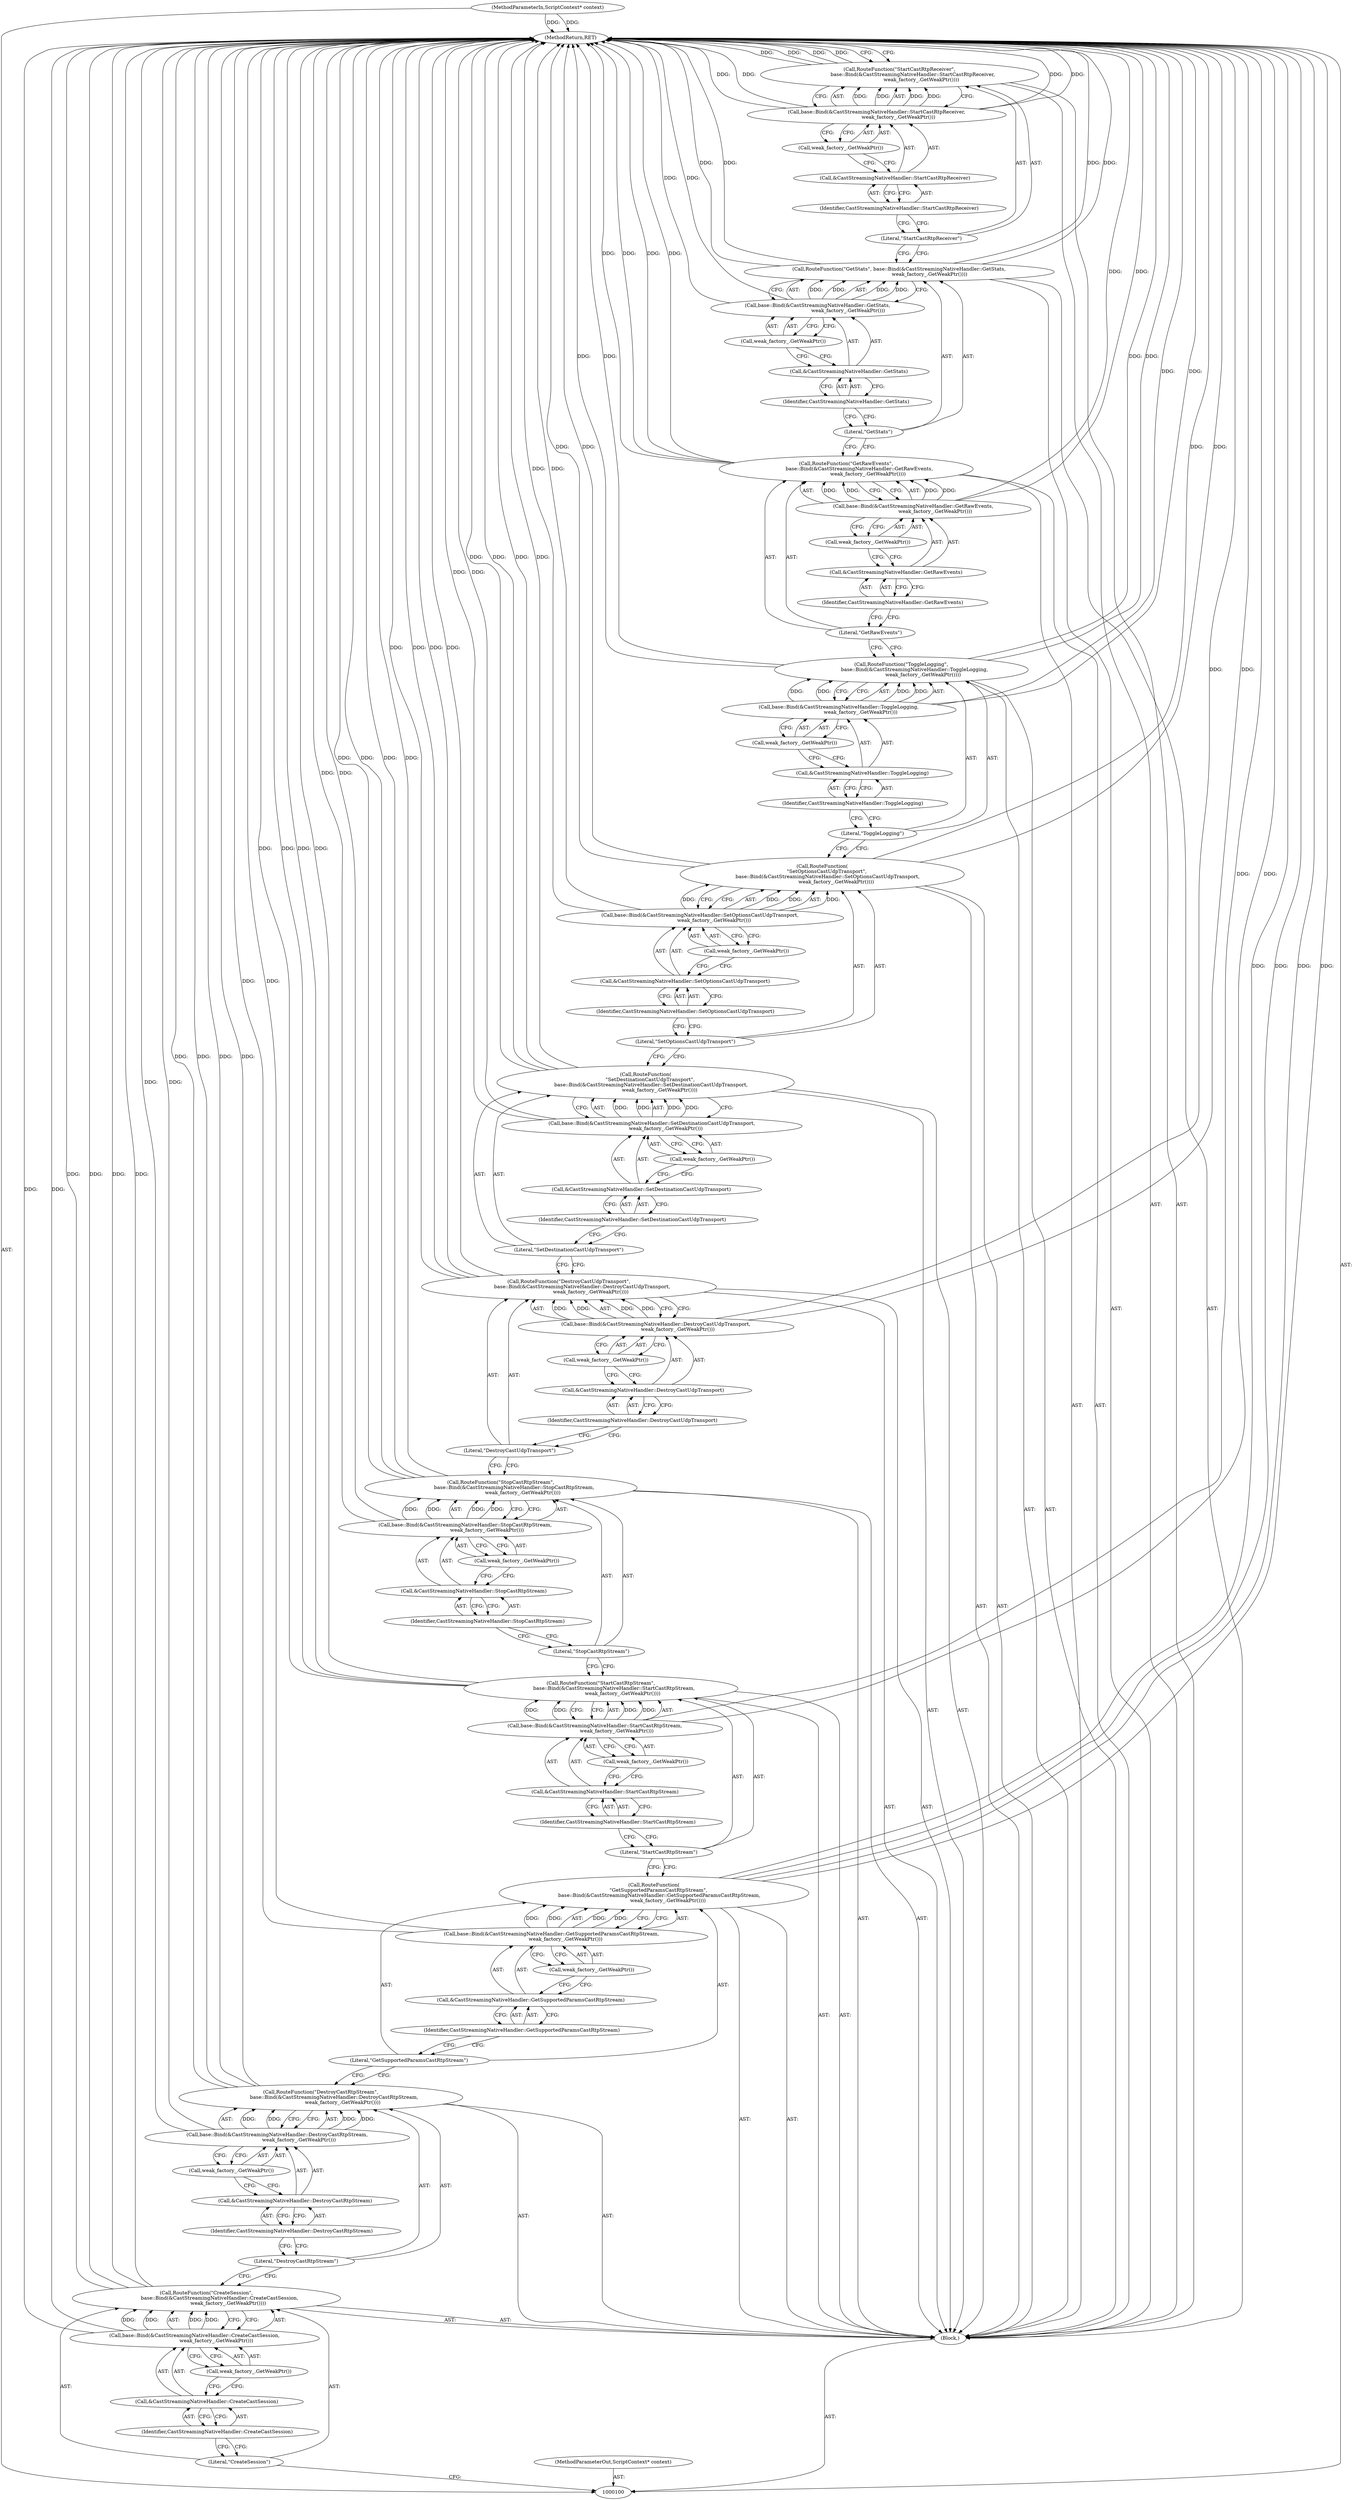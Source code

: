 digraph "1_Chrome_14ff9d0cded8ae8032ef027d1f33c6666a695019_0" {
"1000175" [label="(MethodReturn,RET)"];
"1000101" [label="(MethodParameterIn,ScriptContext* context)"];
"1000199" [label="(MethodParameterOut,ScriptContext* context)"];
"1000114" [label="(Call,weak_factory_.GetWeakPtr())"];
"1000115" [label="(Call,RouteFunction(\n      \"GetSupportedParamsCastRtpStream\",\n       base::Bind(&CastStreamingNativeHandler::GetSupportedParamsCastRtpStream,\n                  weak_factory_.GetWeakPtr())))"];
"1000116" [label="(Literal,\"GetSupportedParamsCastRtpStream\")"];
"1000118" [label="(Call,&CastStreamingNativeHandler::GetSupportedParamsCastRtpStream)"];
"1000119" [label="(Identifier,CastStreamingNativeHandler::GetSupportedParamsCastRtpStream)"];
"1000117" [label="(Call,base::Bind(&CastStreamingNativeHandler::GetSupportedParamsCastRtpStream,\n                  weak_factory_.GetWeakPtr()))"];
"1000120" [label="(Call,weak_factory_.GetWeakPtr())"];
"1000122" [label="(Literal,\"StartCastRtpStream\")"];
"1000121" [label="(Call,RouteFunction(\"StartCastRtpStream\",\n                 base::Bind(&CastStreamingNativeHandler::StartCastRtpStream,\n                            weak_factory_.GetWeakPtr())))"];
"1000123" [label="(Call,base::Bind(&CastStreamingNativeHandler::StartCastRtpStream,\n                            weak_factory_.GetWeakPtr()))"];
"1000124" [label="(Call,&CastStreamingNativeHandler::StartCastRtpStream)"];
"1000125" [label="(Identifier,CastStreamingNativeHandler::StartCastRtpStream)"];
"1000126" [label="(Call,weak_factory_.GetWeakPtr())"];
"1000128" [label="(Literal,\"StopCastRtpStream\")"];
"1000127" [label="(Call,RouteFunction(\"StopCastRtpStream\",\n                 base::Bind(&CastStreamingNativeHandler::StopCastRtpStream,\n                            weak_factory_.GetWeakPtr())))"];
"1000129" [label="(Call,base::Bind(&CastStreamingNativeHandler::StopCastRtpStream,\n                            weak_factory_.GetWeakPtr()))"];
"1000130" [label="(Call,&CastStreamingNativeHandler::StopCastRtpStream)"];
"1000131" [label="(Identifier,CastStreamingNativeHandler::StopCastRtpStream)"];
"1000132" [label="(Call,weak_factory_.GetWeakPtr())"];
"1000134" [label="(Literal,\"DestroyCastUdpTransport\")"];
"1000133" [label="(Call,RouteFunction(\"DestroyCastUdpTransport\",\n                 base::Bind(&CastStreamingNativeHandler::DestroyCastUdpTransport,\n                            weak_factory_.GetWeakPtr())))"];
"1000135" [label="(Call,base::Bind(&CastStreamingNativeHandler::DestroyCastUdpTransport,\n                            weak_factory_.GetWeakPtr()))"];
"1000136" [label="(Call,&CastStreamingNativeHandler::DestroyCastUdpTransport)"];
"1000137" [label="(Identifier,CastStreamingNativeHandler::DestroyCastUdpTransport)"];
"1000138" [label="(Call,weak_factory_.GetWeakPtr())"];
"1000139" [label="(Call,RouteFunction(\n      \"SetDestinationCastUdpTransport\",\n       base::Bind(&CastStreamingNativeHandler::SetDestinationCastUdpTransport,\n                  weak_factory_.GetWeakPtr())))"];
"1000140" [label="(Literal,\"SetDestinationCastUdpTransport\")"];
"1000142" [label="(Call,&CastStreamingNativeHandler::SetDestinationCastUdpTransport)"];
"1000143" [label="(Identifier,CastStreamingNativeHandler::SetDestinationCastUdpTransport)"];
"1000141" [label="(Call,base::Bind(&CastStreamingNativeHandler::SetDestinationCastUdpTransport,\n                  weak_factory_.GetWeakPtr()))"];
"1000144" [label="(Call,weak_factory_.GetWeakPtr())"];
"1000145" [label="(Call,RouteFunction(\n      \"SetOptionsCastUdpTransport\",\n       base::Bind(&CastStreamingNativeHandler::SetOptionsCastUdpTransport,\n                  weak_factory_.GetWeakPtr())))"];
"1000146" [label="(Literal,\"SetOptionsCastUdpTransport\")"];
"1000148" [label="(Call,&CastStreamingNativeHandler::SetOptionsCastUdpTransport)"];
"1000149" [label="(Identifier,CastStreamingNativeHandler::SetOptionsCastUdpTransport)"];
"1000147" [label="(Call,base::Bind(&CastStreamingNativeHandler::SetOptionsCastUdpTransport,\n                  weak_factory_.GetWeakPtr()))"];
"1000150" [label="(Call,weak_factory_.GetWeakPtr())"];
"1000152" [label="(Literal,\"ToggleLogging\")"];
"1000151" [label="(Call,RouteFunction(\"ToggleLogging\",\n                 base::Bind(&CastStreamingNativeHandler::ToggleLogging,\n                            weak_factory_.GetWeakPtr())))"];
"1000153" [label="(Call,base::Bind(&CastStreamingNativeHandler::ToggleLogging,\n                            weak_factory_.GetWeakPtr()))"];
"1000154" [label="(Call,&CastStreamingNativeHandler::ToggleLogging)"];
"1000155" [label="(Identifier,CastStreamingNativeHandler::ToggleLogging)"];
"1000156" [label="(Call,weak_factory_.GetWeakPtr())"];
"1000158" [label="(Literal,\"GetRawEvents\")"];
"1000157" [label="(Call,RouteFunction(\"GetRawEvents\",\n                 base::Bind(&CastStreamingNativeHandler::GetRawEvents,\n                            weak_factory_.GetWeakPtr())))"];
"1000159" [label="(Call,base::Bind(&CastStreamingNativeHandler::GetRawEvents,\n                            weak_factory_.GetWeakPtr()))"];
"1000160" [label="(Call,&CastStreamingNativeHandler::GetRawEvents)"];
"1000161" [label="(Identifier,CastStreamingNativeHandler::GetRawEvents)"];
"1000162" [label="(Call,weak_factory_.GetWeakPtr())"];
"1000164" [label="(Literal,\"GetStats\")"];
"1000163" [label="(Call,RouteFunction(\"GetStats\", base::Bind(&CastStreamingNativeHandler::GetStats,\n                                       weak_factory_.GetWeakPtr())))"];
"1000165" [label="(Call,base::Bind(&CastStreamingNativeHandler::GetStats,\n                                       weak_factory_.GetWeakPtr()))"];
"1000166" [label="(Call,&CastStreamingNativeHandler::GetStats)"];
"1000167" [label="(Identifier,CastStreamingNativeHandler::GetStats)"];
"1000168" [label="(Call,weak_factory_.GetWeakPtr())"];
"1000102" [label="(Block,)"];
"1000170" [label="(Literal,\"StartCastRtpReceiver\")"];
"1000169" [label="(Call,RouteFunction(\"StartCastRtpReceiver\",\n                 base::Bind(&CastStreamingNativeHandler::StartCastRtpReceiver,\n                            weak_factory_.GetWeakPtr())))"];
"1000171" [label="(Call,base::Bind(&CastStreamingNativeHandler::StartCastRtpReceiver,\n                            weak_factory_.GetWeakPtr()))"];
"1000172" [label="(Call,&CastStreamingNativeHandler::StartCastRtpReceiver)"];
"1000173" [label="(Identifier,CastStreamingNativeHandler::StartCastRtpReceiver)"];
"1000174" [label="(Call,weak_factory_.GetWeakPtr())"];
"1000104" [label="(Literal,\"CreateSession\")"];
"1000103" [label="(Call,RouteFunction(\"CreateSession\",\n                 base::Bind(&CastStreamingNativeHandler::CreateCastSession,\n                            weak_factory_.GetWeakPtr())))"];
"1000105" [label="(Call,base::Bind(&CastStreamingNativeHandler::CreateCastSession,\n                            weak_factory_.GetWeakPtr()))"];
"1000106" [label="(Call,&CastStreamingNativeHandler::CreateCastSession)"];
"1000107" [label="(Identifier,CastStreamingNativeHandler::CreateCastSession)"];
"1000108" [label="(Call,weak_factory_.GetWeakPtr())"];
"1000110" [label="(Literal,\"DestroyCastRtpStream\")"];
"1000109" [label="(Call,RouteFunction(\"DestroyCastRtpStream\",\n                 base::Bind(&CastStreamingNativeHandler::DestroyCastRtpStream,\n                            weak_factory_.GetWeakPtr())))"];
"1000111" [label="(Call,base::Bind(&CastStreamingNativeHandler::DestroyCastRtpStream,\n                            weak_factory_.GetWeakPtr()))"];
"1000112" [label="(Call,&CastStreamingNativeHandler::DestroyCastRtpStream)"];
"1000113" [label="(Identifier,CastStreamingNativeHandler::DestroyCastRtpStream)"];
"1000175" -> "1000100"  [label="AST: "];
"1000175" -> "1000169"  [label="CFG: "];
"1000129" -> "1000175"  [label="DDG: "];
"1000151" -> "1000175"  [label="DDG: "];
"1000151" -> "1000175"  [label="DDG: "];
"1000169" -> "1000175"  [label="DDG: "];
"1000169" -> "1000175"  [label="DDG: "];
"1000157" -> "1000175"  [label="DDG: "];
"1000157" -> "1000175"  [label="DDG: "];
"1000103" -> "1000175"  [label="DDG: "];
"1000103" -> "1000175"  [label="DDG: "];
"1000159" -> "1000175"  [label="DDG: "];
"1000165" -> "1000175"  [label="DDG: "];
"1000147" -> "1000175"  [label="DDG: "];
"1000117" -> "1000175"  [label="DDG: "];
"1000153" -> "1000175"  [label="DDG: "];
"1000163" -> "1000175"  [label="DDG: "];
"1000163" -> "1000175"  [label="DDG: "];
"1000115" -> "1000175"  [label="DDG: "];
"1000115" -> "1000175"  [label="DDG: "];
"1000171" -> "1000175"  [label="DDG: "];
"1000171" -> "1000175"  [label="DDG: "];
"1000141" -> "1000175"  [label="DDG: "];
"1000121" -> "1000175"  [label="DDG: "];
"1000121" -> "1000175"  [label="DDG: "];
"1000139" -> "1000175"  [label="DDG: "];
"1000139" -> "1000175"  [label="DDG: "];
"1000127" -> "1000175"  [label="DDG: "];
"1000127" -> "1000175"  [label="DDG: "];
"1000133" -> "1000175"  [label="DDG: "];
"1000133" -> "1000175"  [label="DDG: "];
"1000111" -> "1000175"  [label="DDG: "];
"1000101" -> "1000175"  [label="DDG: "];
"1000135" -> "1000175"  [label="DDG: "];
"1000145" -> "1000175"  [label="DDG: "];
"1000145" -> "1000175"  [label="DDG: "];
"1000109" -> "1000175"  [label="DDG: "];
"1000109" -> "1000175"  [label="DDG: "];
"1000105" -> "1000175"  [label="DDG: "];
"1000123" -> "1000175"  [label="DDG: "];
"1000101" -> "1000100"  [label="AST: "];
"1000101" -> "1000175"  [label="DDG: "];
"1000199" -> "1000100"  [label="AST: "];
"1000114" -> "1000111"  [label="AST: "];
"1000114" -> "1000112"  [label="CFG: "];
"1000111" -> "1000114"  [label="CFG: "];
"1000115" -> "1000102"  [label="AST: "];
"1000115" -> "1000117"  [label="CFG: "];
"1000116" -> "1000115"  [label="AST: "];
"1000117" -> "1000115"  [label="AST: "];
"1000122" -> "1000115"  [label="CFG: "];
"1000115" -> "1000175"  [label="DDG: "];
"1000115" -> "1000175"  [label="DDG: "];
"1000117" -> "1000115"  [label="DDG: "];
"1000117" -> "1000115"  [label="DDG: "];
"1000116" -> "1000115"  [label="AST: "];
"1000116" -> "1000109"  [label="CFG: "];
"1000119" -> "1000116"  [label="CFG: "];
"1000118" -> "1000117"  [label="AST: "];
"1000118" -> "1000119"  [label="CFG: "];
"1000119" -> "1000118"  [label="AST: "];
"1000120" -> "1000118"  [label="CFG: "];
"1000119" -> "1000118"  [label="AST: "];
"1000119" -> "1000116"  [label="CFG: "];
"1000118" -> "1000119"  [label="CFG: "];
"1000117" -> "1000115"  [label="AST: "];
"1000117" -> "1000120"  [label="CFG: "];
"1000118" -> "1000117"  [label="AST: "];
"1000120" -> "1000117"  [label="AST: "];
"1000115" -> "1000117"  [label="CFG: "];
"1000117" -> "1000175"  [label="DDG: "];
"1000117" -> "1000115"  [label="DDG: "];
"1000117" -> "1000115"  [label="DDG: "];
"1000120" -> "1000117"  [label="AST: "];
"1000120" -> "1000118"  [label="CFG: "];
"1000117" -> "1000120"  [label="CFG: "];
"1000122" -> "1000121"  [label="AST: "];
"1000122" -> "1000115"  [label="CFG: "];
"1000125" -> "1000122"  [label="CFG: "];
"1000121" -> "1000102"  [label="AST: "];
"1000121" -> "1000123"  [label="CFG: "];
"1000122" -> "1000121"  [label="AST: "];
"1000123" -> "1000121"  [label="AST: "];
"1000128" -> "1000121"  [label="CFG: "];
"1000121" -> "1000175"  [label="DDG: "];
"1000121" -> "1000175"  [label="DDG: "];
"1000123" -> "1000121"  [label="DDG: "];
"1000123" -> "1000121"  [label="DDG: "];
"1000123" -> "1000121"  [label="AST: "];
"1000123" -> "1000126"  [label="CFG: "];
"1000124" -> "1000123"  [label="AST: "];
"1000126" -> "1000123"  [label="AST: "];
"1000121" -> "1000123"  [label="CFG: "];
"1000123" -> "1000175"  [label="DDG: "];
"1000123" -> "1000121"  [label="DDG: "];
"1000123" -> "1000121"  [label="DDG: "];
"1000124" -> "1000123"  [label="AST: "];
"1000124" -> "1000125"  [label="CFG: "];
"1000125" -> "1000124"  [label="AST: "];
"1000126" -> "1000124"  [label="CFG: "];
"1000125" -> "1000124"  [label="AST: "];
"1000125" -> "1000122"  [label="CFG: "];
"1000124" -> "1000125"  [label="CFG: "];
"1000126" -> "1000123"  [label="AST: "];
"1000126" -> "1000124"  [label="CFG: "];
"1000123" -> "1000126"  [label="CFG: "];
"1000128" -> "1000127"  [label="AST: "];
"1000128" -> "1000121"  [label="CFG: "];
"1000131" -> "1000128"  [label="CFG: "];
"1000127" -> "1000102"  [label="AST: "];
"1000127" -> "1000129"  [label="CFG: "];
"1000128" -> "1000127"  [label="AST: "];
"1000129" -> "1000127"  [label="AST: "];
"1000134" -> "1000127"  [label="CFG: "];
"1000127" -> "1000175"  [label="DDG: "];
"1000127" -> "1000175"  [label="DDG: "];
"1000129" -> "1000127"  [label="DDG: "];
"1000129" -> "1000127"  [label="DDG: "];
"1000129" -> "1000127"  [label="AST: "];
"1000129" -> "1000132"  [label="CFG: "];
"1000130" -> "1000129"  [label="AST: "];
"1000132" -> "1000129"  [label="AST: "];
"1000127" -> "1000129"  [label="CFG: "];
"1000129" -> "1000175"  [label="DDG: "];
"1000129" -> "1000127"  [label="DDG: "];
"1000129" -> "1000127"  [label="DDG: "];
"1000130" -> "1000129"  [label="AST: "];
"1000130" -> "1000131"  [label="CFG: "];
"1000131" -> "1000130"  [label="AST: "];
"1000132" -> "1000130"  [label="CFG: "];
"1000131" -> "1000130"  [label="AST: "];
"1000131" -> "1000128"  [label="CFG: "];
"1000130" -> "1000131"  [label="CFG: "];
"1000132" -> "1000129"  [label="AST: "];
"1000132" -> "1000130"  [label="CFG: "];
"1000129" -> "1000132"  [label="CFG: "];
"1000134" -> "1000133"  [label="AST: "];
"1000134" -> "1000127"  [label="CFG: "];
"1000137" -> "1000134"  [label="CFG: "];
"1000133" -> "1000102"  [label="AST: "];
"1000133" -> "1000135"  [label="CFG: "];
"1000134" -> "1000133"  [label="AST: "];
"1000135" -> "1000133"  [label="AST: "];
"1000140" -> "1000133"  [label="CFG: "];
"1000133" -> "1000175"  [label="DDG: "];
"1000133" -> "1000175"  [label="DDG: "];
"1000135" -> "1000133"  [label="DDG: "];
"1000135" -> "1000133"  [label="DDG: "];
"1000135" -> "1000133"  [label="AST: "];
"1000135" -> "1000138"  [label="CFG: "];
"1000136" -> "1000135"  [label="AST: "];
"1000138" -> "1000135"  [label="AST: "];
"1000133" -> "1000135"  [label="CFG: "];
"1000135" -> "1000175"  [label="DDG: "];
"1000135" -> "1000133"  [label="DDG: "];
"1000135" -> "1000133"  [label="DDG: "];
"1000136" -> "1000135"  [label="AST: "];
"1000136" -> "1000137"  [label="CFG: "];
"1000137" -> "1000136"  [label="AST: "];
"1000138" -> "1000136"  [label="CFG: "];
"1000137" -> "1000136"  [label="AST: "];
"1000137" -> "1000134"  [label="CFG: "];
"1000136" -> "1000137"  [label="CFG: "];
"1000138" -> "1000135"  [label="AST: "];
"1000138" -> "1000136"  [label="CFG: "];
"1000135" -> "1000138"  [label="CFG: "];
"1000139" -> "1000102"  [label="AST: "];
"1000139" -> "1000141"  [label="CFG: "];
"1000140" -> "1000139"  [label="AST: "];
"1000141" -> "1000139"  [label="AST: "];
"1000146" -> "1000139"  [label="CFG: "];
"1000139" -> "1000175"  [label="DDG: "];
"1000139" -> "1000175"  [label="DDG: "];
"1000141" -> "1000139"  [label="DDG: "];
"1000141" -> "1000139"  [label="DDG: "];
"1000140" -> "1000139"  [label="AST: "];
"1000140" -> "1000133"  [label="CFG: "];
"1000143" -> "1000140"  [label="CFG: "];
"1000142" -> "1000141"  [label="AST: "];
"1000142" -> "1000143"  [label="CFG: "];
"1000143" -> "1000142"  [label="AST: "];
"1000144" -> "1000142"  [label="CFG: "];
"1000143" -> "1000142"  [label="AST: "];
"1000143" -> "1000140"  [label="CFG: "];
"1000142" -> "1000143"  [label="CFG: "];
"1000141" -> "1000139"  [label="AST: "];
"1000141" -> "1000144"  [label="CFG: "];
"1000142" -> "1000141"  [label="AST: "];
"1000144" -> "1000141"  [label="AST: "];
"1000139" -> "1000141"  [label="CFG: "];
"1000141" -> "1000175"  [label="DDG: "];
"1000141" -> "1000139"  [label="DDG: "];
"1000141" -> "1000139"  [label="DDG: "];
"1000144" -> "1000141"  [label="AST: "];
"1000144" -> "1000142"  [label="CFG: "];
"1000141" -> "1000144"  [label="CFG: "];
"1000145" -> "1000102"  [label="AST: "];
"1000145" -> "1000147"  [label="CFG: "];
"1000146" -> "1000145"  [label="AST: "];
"1000147" -> "1000145"  [label="AST: "];
"1000152" -> "1000145"  [label="CFG: "];
"1000145" -> "1000175"  [label="DDG: "];
"1000145" -> "1000175"  [label="DDG: "];
"1000147" -> "1000145"  [label="DDG: "];
"1000147" -> "1000145"  [label="DDG: "];
"1000146" -> "1000145"  [label="AST: "];
"1000146" -> "1000139"  [label="CFG: "];
"1000149" -> "1000146"  [label="CFG: "];
"1000148" -> "1000147"  [label="AST: "];
"1000148" -> "1000149"  [label="CFG: "];
"1000149" -> "1000148"  [label="AST: "];
"1000150" -> "1000148"  [label="CFG: "];
"1000149" -> "1000148"  [label="AST: "];
"1000149" -> "1000146"  [label="CFG: "];
"1000148" -> "1000149"  [label="CFG: "];
"1000147" -> "1000145"  [label="AST: "];
"1000147" -> "1000150"  [label="CFG: "];
"1000148" -> "1000147"  [label="AST: "];
"1000150" -> "1000147"  [label="AST: "];
"1000145" -> "1000147"  [label="CFG: "];
"1000147" -> "1000175"  [label="DDG: "];
"1000147" -> "1000145"  [label="DDG: "];
"1000147" -> "1000145"  [label="DDG: "];
"1000150" -> "1000147"  [label="AST: "];
"1000150" -> "1000148"  [label="CFG: "];
"1000147" -> "1000150"  [label="CFG: "];
"1000152" -> "1000151"  [label="AST: "];
"1000152" -> "1000145"  [label="CFG: "];
"1000155" -> "1000152"  [label="CFG: "];
"1000151" -> "1000102"  [label="AST: "];
"1000151" -> "1000153"  [label="CFG: "];
"1000152" -> "1000151"  [label="AST: "];
"1000153" -> "1000151"  [label="AST: "];
"1000158" -> "1000151"  [label="CFG: "];
"1000151" -> "1000175"  [label="DDG: "];
"1000151" -> "1000175"  [label="DDG: "];
"1000153" -> "1000151"  [label="DDG: "];
"1000153" -> "1000151"  [label="DDG: "];
"1000153" -> "1000151"  [label="AST: "];
"1000153" -> "1000156"  [label="CFG: "];
"1000154" -> "1000153"  [label="AST: "];
"1000156" -> "1000153"  [label="AST: "];
"1000151" -> "1000153"  [label="CFG: "];
"1000153" -> "1000175"  [label="DDG: "];
"1000153" -> "1000151"  [label="DDG: "];
"1000153" -> "1000151"  [label="DDG: "];
"1000154" -> "1000153"  [label="AST: "];
"1000154" -> "1000155"  [label="CFG: "];
"1000155" -> "1000154"  [label="AST: "];
"1000156" -> "1000154"  [label="CFG: "];
"1000155" -> "1000154"  [label="AST: "];
"1000155" -> "1000152"  [label="CFG: "];
"1000154" -> "1000155"  [label="CFG: "];
"1000156" -> "1000153"  [label="AST: "];
"1000156" -> "1000154"  [label="CFG: "];
"1000153" -> "1000156"  [label="CFG: "];
"1000158" -> "1000157"  [label="AST: "];
"1000158" -> "1000151"  [label="CFG: "];
"1000161" -> "1000158"  [label="CFG: "];
"1000157" -> "1000102"  [label="AST: "];
"1000157" -> "1000159"  [label="CFG: "];
"1000158" -> "1000157"  [label="AST: "];
"1000159" -> "1000157"  [label="AST: "];
"1000164" -> "1000157"  [label="CFG: "];
"1000157" -> "1000175"  [label="DDG: "];
"1000157" -> "1000175"  [label="DDG: "];
"1000159" -> "1000157"  [label="DDG: "];
"1000159" -> "1000157"  [label="DDG: "];
"1000159" -> "1000157"  [label="AST: "];
"1000159" -> "1000162"  [label="CFG: "];
"1000160" -> "1000159"  [label="AST: "];
"1000162" -> "1000159"  [label="AST: "];
"1000157" -> "1000159"  [label="CFG: "];
"1000159" -> "1000175"  [label="DDG: "];
"1000159" -> "1000157"  [label="DDG: "];
"1000159" -> "1000157"  [label="DDG: "];
"1000160" -> "1000159"  [label="AST: "];
"1000160" -> "1000161"  [label="CFG: "];
"1000161" -> "1000160"  [label="AST: "];
"1000162" -> "1000160"  [label="CFG: "];
"1000161" -> "1000160"  [label="AST: "];
"1000161" -> "1000158"  [label="CFG: "];
"1000160" -> "1000161"  [label="CFG: "];
"1000162" -> "1000159"  [label="AST: "];
"1000162" -> "1000160"  [label="CFG: "];
"1000159" -> "1000162"  [label="CFG: "];
"1000164" -> "1000163"  [label="AST: "];
"1000164" -> "1000157"  [label="CFG: "];
"1000167" -> "1000164"  [label="CFG: "];
"1000163" -> "1000102"  [label="AST: "];
"1000163" -> "1000165"  [label="CFG: "];
"1000164" -> "1000163"  [label="AST: "];
"1000165" -> "1000163"  [label="AST: "];
"1000170" -> "1000163"  [label="CFG: "];
"1000163" -> "1000175"  [label="DDG: "];
"1000163" -> "1000175"  [label="DDG: "];
"1000165" -> "1000163"  [label="DDG: "];
"1000165" -> "1000163"  [label="DDG: "];
"1000165" -> "1000163"  [label="AST: "];
"1000165" -> "1000168"  [label="CFG: "];
"1000166" -> "1000165"  [label="AST: "];
"1000168" -> "1000165"  [label="AST: "];
"1000163" -> "1000165"  [label="CFG: "];
"1000165" -> "1000175"  [label="DDG: "];
"1000165" -> "1000163"  [label="DDG: "];
"1000165" -> "1000163"  [label="DDG: "];
"1000166" -> "1000165"  [label="AST: "];
"1000166" -> "1000167"  [label="CFG: "];
"1000167" -> "1000166"  [label="AST: "];
"1000168" -> "1000166"  [label="CFG: "];
"1000167" -> "1000166"  [label="AST: "];
"1000167" -> "1000164"  [label="CFG: "];
"1000166" -> "1000167"  [label="CFG: "];
"1000168" -> "1000165"  [label="AST: "];
"1000168" -> "1000166"  [label="CFG: "];
"1000165" -> "1000168"  [label="CFG: "];
"1000102" -> "1000100"  [label="AST: "];
"1000103" -> "1000102"  [label="AST: "];
"1000109" -> "1000102"  [label="AST: "];
"1000115" -> "1000102"  [label="AST: "];
"1000121" -> "1000102"  [label="AST: "];
"1000127" -> "1000102"  [label="AST: "];
"1000133" -> "1000102"  [label="AST: "];
"1000139" -> "1000102"  [label="AST: "];
"1000145" -> "1000102"  [label="AST: "];
"1000151" -> "1000102"  [label="AST: "];
"1000157" -> "1000102"  [label="AST: "];
"1000163" -> "1000102"  [label="AST: "];
"1000169" -> "1000102"  [label="AST: "];
"1000170" -> "1000169"  [label="AST: "];
"1000170" -> "1000163"  [label="CFG: "];
"1000173" -> "1000170"  [label="CFG: "];
"1000169" -> "1000102"  [label="AST: "];
"1000169" -> "1000171"  [label="CFG: "];
"1000170" -> "1000169"  [label="AST: "];
"1000171" -> "1000169"  [label="AST: "];
"1000175" -> "1000169"  [label="CFG: "];
"1000169" -> "1000175"  [label="DDG: "];
"1000169" -> "1000175"  [label="DDG: "];
"1000171" -> "1000169"  [label="DDG: "];
"1000171" -> "1000169"  [label="DDG: "];
"1000171" -> "1000169"  [label="AST: "];
"1000171" -> "1000174"  [label="CFG: "];
"1000172" -> "1000171"  [label="AST: "];
"1000174" -> "1000171"  [label="AST: "];
"1000169" -> "1000171"  [label="CFG: "];
"1000171" -> "1000175"  [label="DDG: "];
"1000171" -> "1000175"  [label="DDG: "];
"1000171" -> "1000169"  [label="DDG: "];
"1000171" -> "1000169"  [label="DDG: "];
"1000172" -> "1000171"  [label="AST: "];
"1000172" -> "1000173"  [label="CFG: "];
"1000173" -> "1000172"  [label="AST: "];
"1000174" -> "1000172"  [label="CFG: "];
"1000173" -> "1000172"  [label="AST: "];
"1000173" -> "1000170"  [label="CFG: "];
"1000172" -> "1000173"  [label="CFG: "];
"1000174" -> "1000171"  [label="AST: "];
"1000174" -> "1000172"  [label="CFG: "];
"1000171" -> "1000174"  [label="CFG: "];
"1000104" -> "1000103"  [label="AST: "];
"1000104" -> "1000100"  [label="CFG: "];
"1000107" -> "1000104"  [label="CFG: "];
"1000103" -> "1000102"  [label="AST: "];
"1000103" -> "1000105"  [label="CFG: "];
"1000104" -> "1000103"  [label="AST: "];
"1000105" -> "1000103"  [label="AST: "];
"1000110" -> "1000103"  [label="CFG: "];
"1000103" -> "1000175"  [label="DDG: "];
"1000103" -> "1000175"  [label="DDG: "];
"1000105" -> "1000103"  [label="DDG: "];
"1000105" -> "1000103"  [label="DDG: "];
"1000105" -> "1000103"  [label="AST: "];
"1000105" -> "1000108"  [label="CFG: "];
"1000106" -> "1000105"  [label="AST: "];
"1000108" -> "1000105"  [label="AST: "];
"1000103" -> "1000105"  [label="CFG: "];
"1000105" -> "1000175"  [label="DDG: "];
"1000105" -> "1000103"  [label="DDG: "];
"1000105" -> "1000103"  [label="DDG: "];
"1000106" -> "1000105"  [label="AST: "];
"1000106" -> "1000107"  [label="CFG: "];
"1000107" -> "1000106"  [label="AST: "];
"1000108" -> "1000106"  [label="CFG: "];
"1000107" -> "1000106"  [label="AST: "];
"1000107" -> "1000104"  [label="CFG: "];
"1000106" -> "1000107"  [label="CFG: "];
"1000108" -> "1000105"  [label="AST: "];
"1000108" -> "1000106"  [label="CFG: "];
"1000105" -> "1000108"  [label="CFG: "];
"1000110" -> "1000109"  [label="AST: "];
"1000110" -> "1000103"  [label="CFG: "];
"1000113" -> "1000110"  [label="CFG: "];
"1000109" -> "1000102"  [label="AST: "];
"1000109" -> "1000111"  [label="CFG: "];
"1000110" -> "1000109"  [label="AST: "];
"1000111" -> "1000109"  [label="AST: "];
"1000116" -> "1000109"  [label="CFG: "];
"1000109" -> "1000175"  [label="DDG: "];
"1000109" -> "1000175"  [label="DDG: "];
"1000111" -> "1000109"  [label="DDG: "];
"1000111" -> "1000109"  [label="DDG: "];
"1000111" -> "1000109"  [label="AST: "];
"1000111" -> "1000114"  [label="CFG: "];
"1000112" -> "1000111"  [label="AST: "];
"1000114" -> "1000111"  [label="AST: "];
"1000109" -> "1000111"  [label="CFG: "];
"1000111" -> "1000175"  [label="DDG: "];
"1000111" -> "1000109"  [label="DDG: "];
"1000111" -> "1000109"  [label="DDG: "];
"1000112" -> "1000111"  [label="AST: "];
"1000112" -> "1000113"  [label="CFG: "];
"1000113" -> "1000112"  [label="AST: "];
"1000114" -> "1000112"  [label="CFG: "];
"1000113" -> "1000112"  [label="AST: "];
"1000113" -> "1000110"  [label="CFG: "];
"1000112" -> "1000113"  [label="CFG: "];
}
